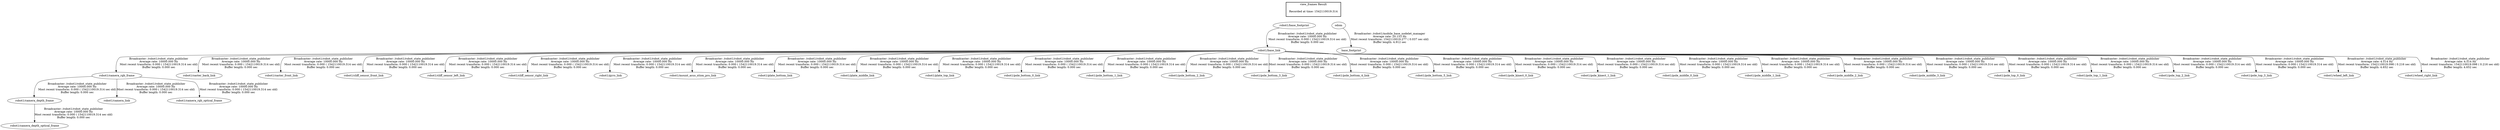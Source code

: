 digraph G {
"robot1/base_footprint" -> "robot1/base_link"[label="Broadcaster: /robot1/robot_state_publisher\nAverage rate: 10000.000 Hz\nMost recent transform: 0.000 ( 1542110019.314 sec old)\nBuffer length: 0.000 sec\n"];
"robot1/camera_rgb_frame" -> "robot1/camera_depth_frame"[label="Broadcaster: /robot1/robot_state_publisher\nAverage rate: 10000.000 Hz\nMost recent transform: 0.000 ( 1542110019.314 sec old)\nBuffer length: 0.000 sec\n"];
"robot1/base_link" -> "robot1/camera_rgb_frame"[label="Broadcaster: /robot1/robot_state_publisher\nAverage rate: 10000.000 Hz\nMost recent transform: 0.000 ( 1542110019.314 sec old)\nBuffer length: 0.000 sec\n"];
"robot1/camera_depth_frame" -> "robot1/camera_depth_optical_frame"[label="Broadcaster: /robot1/robot_state_publisher\nAverage rate: 10000.000 Hz\nMost recent transform: 0.000 ( 1542110019.314 sec old)\nBuffer length: 0.000 sec\n"];
"robot1/camera_rgb_frame" -> "robot1/camera_link"[label="Broadcaster: /robot1/robot_state_publisher\nAverage rate: 10000.000 Hz\nMost recent transform: 0.000 ( 1542110019.314 sec old)\nBuffer length: 0.000 sec\n"];
"robot1/camera_rgb_frame" -> "robot1/camera_rgb_optical_frame"[label="Broadcaster: /robot1/robot_state_publisher\nAverage rate: 10000.000 Hz\nMost recent transform: 0.000 ( 1542110019.314 sec old)\nBuffer length: 0.000 sec\n"];
"robot1/base_link" -> "robot1/caster_back_link"[label="Broadcaster: /robot1/robot_state_publisher\nAverage rate: 10000.000 Hz\nMost recent transform: 0.000 ( 1542110019.314 sec old)\nBuffer length: 0.000 sec\n"];
"robot1/base_link" -> "robot1/caster_front_link"[label="Broadcaster: /robot1/robot_state_publisher\nAverage rate: 10000.000 Hz\nMost recent transform: 0.000 ( 1542110019.314 sec old)\nBuffer length: 0.000 sec\n"];
"robot1/base_link" -> "robot1/cliff_sensor_front_link"[label="Broadcaster: /robot1/robot_state_publisher\nAverage rate: 10000.000 Hz\nMost recent transform: 0.000 ( 1542110019.314 sec old)\nBuffer length: 0.000 sec\n"];
"robot1/base_link" -> "robot1/cliff_sensor_left_link"[label="Broadcaster: /robot1/robot_state_publisher\nAverage rate: 10000.000 Hz\nMost recent transform: 0.000 ( 1542110019.314 sec old)\nBuffer length: 0.000 sec\n"];
"robot1/base_link" -> "robot1/cliff_sensor_right_link"[label="Broadcaster: /robot1/robot_state_publisher\nAverage rate: 10000.000 Hz\nMost recent transform: 0.000 ( 1542110019.314 sec old)\nBuffer length: 0.000 sec\n"];
"robot1/base_link" -> "robot1/gyro_link"[label="Broadcaster: /robot1/robot_state_publisher\nAverage rate: 10000.000 Hz\nMost recent transform: 0.000 ( 1542110019.314 sec old)\nBuffer length: 0.000 sec\n"];
"robot1/base_link" -> "robot1/mount_asus_xtion_pro_link"[label="Broadcaster: /robot1/robot_state_publisher\nAverage rate: 10000.000 Hz\nMost recent transform: 0.000 ( 1542110019.314 sec old)\nBuffer length: 0.000 sec\n"];
"robot1/base_link" -> "robot1/plate_bottom_link"[label="Broadcaster: /robot1/robot_state_publisher\nAverage rate: 10000.000 Hz\nMost recent transform: 0.000 ( 1542110019.314 sec old)\nBuffer length: 0.000 sec\n"];
"robot1/base_link" -> "robot1/plate_middle_link"[label="Broadcaster: /robot1/robot_state_publisher\nAverage rate: 10000.000 Hz\nMost recent transform: 0.000 ( 1542110019.314 sec old)\nBuffer length: 0.000 sec\n"];
"robot1/base_link" -> "robot1/plate_top_link"[label="Broadcaster: /robot1/robot_state_publisher\nAverage rate: 10000.000 Hz\nMost recent transform: 0.000 ( 1542110019.314 sec old)\nBuffer length: 0.000 sec\n"];
"robot1/base_link" -> "robot1/pole_bottom_0_link"[label="Broadcaster: /robot1/robot_state_publisher\nAverage rate: 10000.000 Hz\nMost recent transform: 0.000 ( 1542110019.314 sec old)\nBuffer length: 0.000 sec\n"];
"robot1/base_link" -> "robot1/pole_bottom_1_link"[label="Broadcaster: /robot1/robot_state_publisher\nAverage rate: 10000.000 Hz\nMost recent transform: 0.000 ( 1542110019.314 sec old)\nBuffer length: 0.000 sec\n"];
"robot1/base_link" -> "robot1/pole_bottom_2_link"[label="Broadcaster: /robot1/robot_state_publisher\nAverage rate: 10000.000 Hz\nMost recent transform: 0.000 ( 1542110019.314 sec old)\nBuffer length: 0.000 sec\n"];
"robot1/base_link" -> "robot1/pole_bottom_3_link"[label="Broadcaster: /robot1/robot_state_publisher\nAverage rate: 10000.000 Hz\nMost recent transform: 0.000 ( 1542110019.314 sec old)\nBuffer length: 0.000 sec\n"];
"robot1/base_link" -> "robot1/pole_bottom_4_link"[label="Broadcaster: /robot1/robot_state_publisher\nAverage rate: 10000.000 Hz\nMost recent transform: 0.000 ( 1542110019.314 sec old)\nBuffer length: 0.000 sec\n"];
"robot1/base_link" -> "robot1/pole_bottom_5_link"[label="Broadcaster: /robot1/robot_state_publisher\nAverage rate: 10000.000 Hz\nMost recent transform: 0.000 ( 1542110019.314 sec old)\nBuffer length: 0.000 sec\n"];
"robot1/base_link" -> "robot1/pole_kinect_0_link"[label="Broadcaster: /robot1/robot_state_publisher\nAverage rate: 10000.000 Hz\nMost recent transform: 0.000 ( 1542110019.314 sec old)\nBuffer length: 0.000 sec\n"];
"robot1/base_link" -> "robot1/pole_kinect_1_link"[label="Broadcaster: /robot1/robot_state_publisher\nAverage rate: 10000.000 Hz\nMost recent transform: 0.000 ( 1542110019.314 sec old)\nBuffer length: 0.000 sec\n"];
"robot1/base_link" -> "robot1/pole_middle_0_link"[label="Broadcaster: /robot1/robot_state_publisher\nAverage rate: 10000.000 Hz\nMost recent transform: 0.000 ( 1542110019.314 sec old)\nBuffer length: 0.000 sec\n"];
"robot1/base_link" -> "robot1/pole_middle_1_link"[label="Broadcaster: /robot1/robot_state_publisher\nAverage rate: 10000.000 Hz\nMost recent transform: 0.000 ( 1542110019.314 sec old)\nBuffer length: 0.000 sec\n"];
"robot1/base_link" -> "robot1/pole_middle_2_link"[label="Broadcaster: /robot1/robot_state_publisher\nAverage rate: 10000.000 Hz\nMost recent transform: 0.000 ( 1542110019.314 sec old)\nBuffer length: 0.000 sec\n"];
"robot1/base_link" -> "robot1/pole_middle_3_link"[label="Broadcaster: /robot1/robot_state_publisher\nAverage rate: 10000.000 Hz\nMost recent transform: 0.000 ( 1542110019.314 sec old)\nBuffer length: 0.000 sec\n"];
"robot1/base_link" -> "robot1/pole_top_0_link"[label="Broadcaster: /robot1/robot_state_publisher\nAverage rate: 10000.000 Hz\nMost recent transform: 0.000 ( 1542110019.314 sec old)\nBuffer length: 0.000 sec\n"];
"robot1/base_link" -> "robot1/pole_top_1_link"[label="Broadcaster: /robot1/robot_state_publisher\nAverage rate: 10000.000 Hz\nMost recent transform: 0.000 ( 1542110019.314 sec old)\nBuffer length: 0.000 sec\n"];
"robot1/base_link" -> "robot1/pole_top_2_link"[label="Broadcaster: /robot1/robot_state_publisher\nAverage rate: 10000.000 Hz\nMost recent transform: 0.000 ( 1542110019.314 sec old)\nBuffer length: 0.000 sec\n"];
"robot1/base_link" -> "robot1/pole_top_3_link"[label="Broadcaster: /robot1/robot_state_publisher\nAverage rate: 10000.000 Hz\nMost recent transform: 0.000 ( 1542110019.314 sec old)\nBuffer length: 0.000 sec\n"];
"odom" -> "base_footprint"[label="Broadcaster: /robot1/mobile_base_nodelet_manager\nAverage rate: 20.153 Hz\nMost recent transform: 1542110019.277 ( 0.037 sec old)\nBuffer length: 4.912 sec\n"];
"robot1/base_link" -> "robot1/wheel_left_link"[label="Broadcaster: /robot1/robot_state_publisher\nAverage rate: 4.514 Hz\nMost recent transform: 1542110019.098 ( 0.216 sec old)\nBuffer length: 4.652 sec\n"];
"robot1/base_link" -> "robot1/wheel_right_link"[label="Broadcaster: /robot1/robot_state_publisher\nAverage rate: 4.514 Hz\nMost recent transform: 1542110019.098 ( 0.216 sec old)\nBuffer length: 4.652 sec\n"];
edge [style=invis];
 subgraph cluster_legend { style=bold; color=black; label ="view_frames Result";
"Recorded at time: 1542110019.314"[ shape=plaintext ] ;
 }->"robot1/base_footprint";
edge [style=invis];
 subgraph cluster_legend { style=bold; color=black; label ="view_frames Result";
"Recorded at time: 1542110019.314"[ shape=plaintext ] ;
 }->"odom";
}